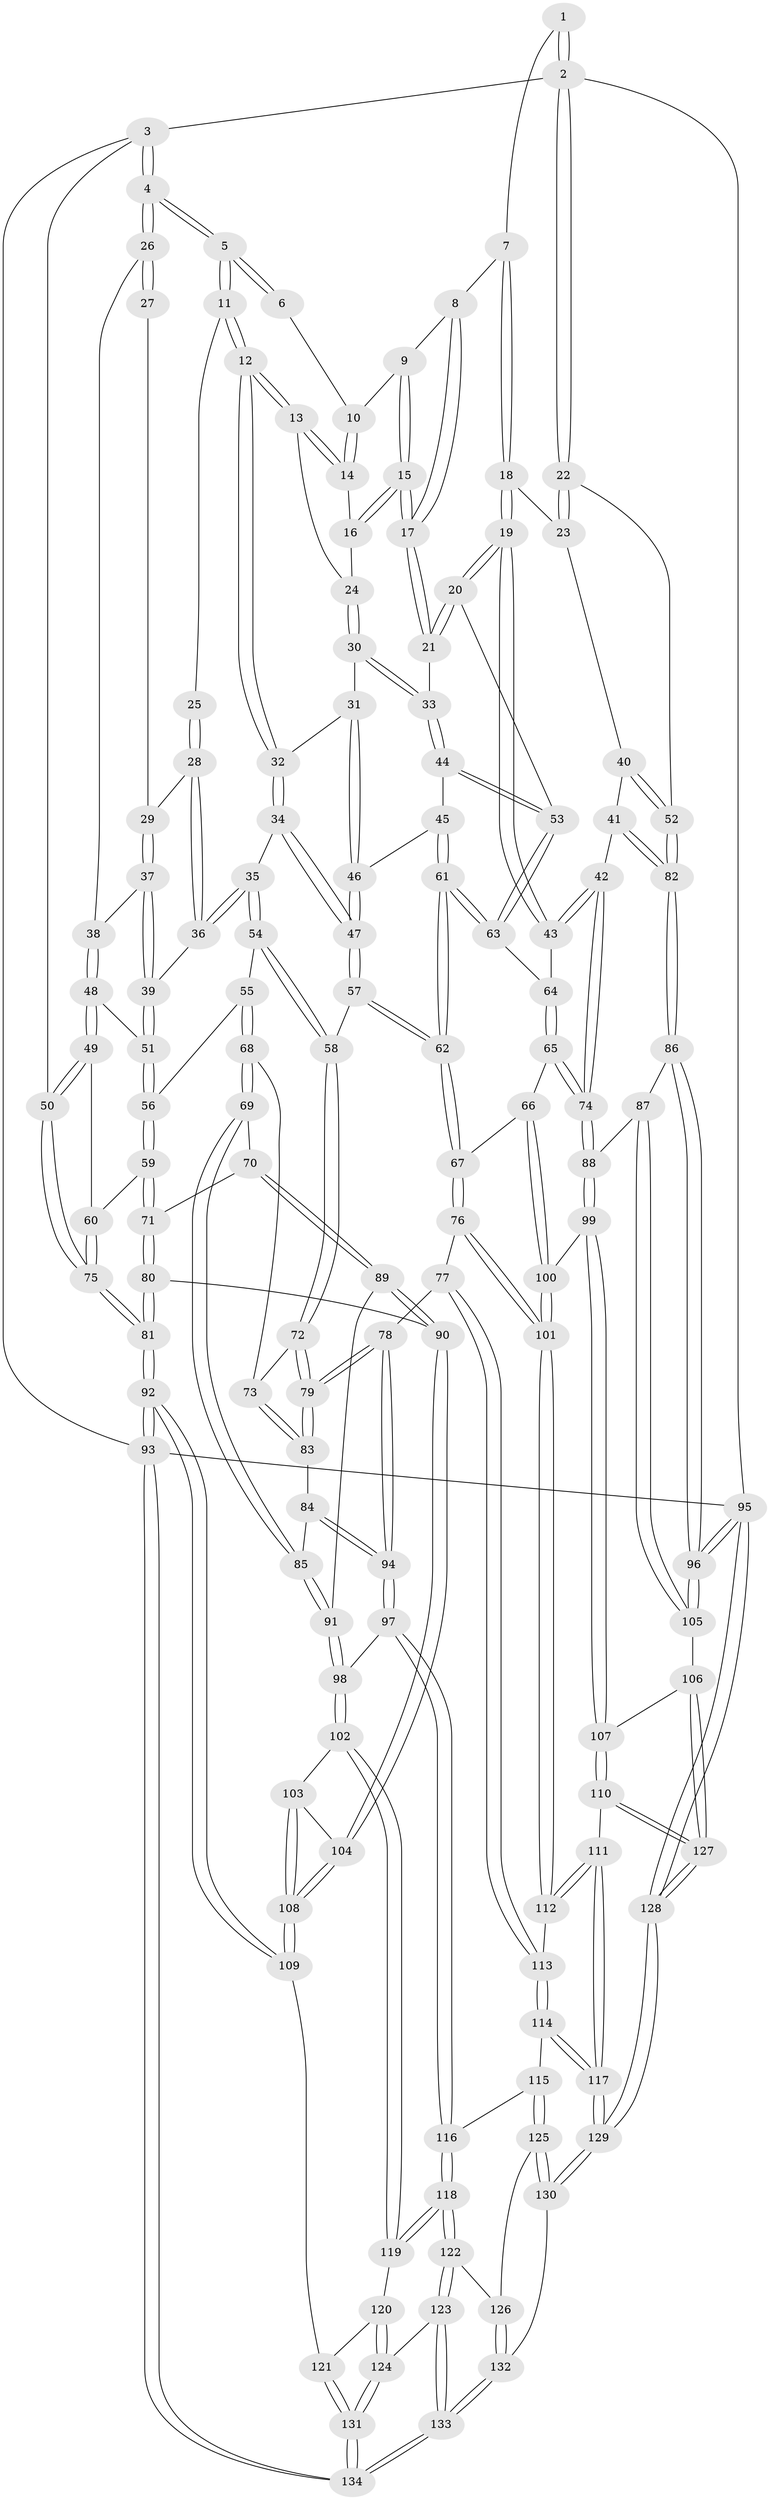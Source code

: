 // Generated by graph-tools (version 1.1) at 2025/27/03/15/25 16:27:56]
// undirected, 134 vertices, 332 edges
graph export_dot {
graph [start="1"]
  node [color=gray90,style=filled];
  1 [pos="+0.8561793093757841+0"];
  2 [pos="+1+0"];
  3 [pos="+0+0"];
  4 [pos="+0+0"];
  5 [pos="+0.1476670394055377+0"];
  6 [pos="+0.597348741839049+0"];
  7 [pos="+0.7901990823003281+0.0843739699329352"];
  8 [pos="+0.752288819074513+0.08164428113801711"];
  9 [pos="+0.5996841424247235+0.002473069523400104"];
  10 [pos="+0.5867410939421533+0"];
  11 [pos="+0.34667636120901285+0.09434076961534148"];
  12 [pos="+0.3907944415862829+0.118332829483633"];
  13 [pos="+0.4252479098667964+0.11410954833490401"];
  14 [pos="+0.4819404378434613+0.07528781993598209"];
  15 [pos="+0.6258995720430581+0.1631346261415991"];
  16 [pos="+0.5860227336965554+0.1620507306456016"];
  17 [pos="+0.6300833841578489+0.1683884958907946"];
  18 [pos="+0.8418302011202609+0.16200982822717908"];
  19 [pos="+0.7579938751379736+0.30449020558291734"];
  20 [pos="+0.7331616167101687+0.2937955325867637"];
  21 [pos="+0.6510018321897757+0.22489751886837375"];
  22 [pos="+1+0"];
  23 [pos="+0.9342839975854172+0.14210806368442122"];
  24 [pos="+0.5042632637167399+0.17588758776621585"];
  25 [pos="+0.3145787273271158+0.13149680999501223"];
  26 [pos="+0.08802886107048322+0.15574128951016947"];
  27 [pos="+0.17563703834898872+0.16017974164560506"];
  28 [pos="+0.30355306975109464+0.14920673516406865"];
  29 [pos="+0.2637217487762742+0.19335514128714554"];
  30 [pos="+0.5168369085624241+0.24974802679433747"];
  31 [pos="+0.4855180102716569+0.26436806508465216"];
  32 [pos="+0.39943537227781656+0.24079978482599074"];
  33 [pos="+0.5456013459564193+0.259627878141017"];
  34 [pos="+0.3875175845685055+0.26192212019480104"];
  35 [pos="+0.3413051295843964+0.2889846088656458"];
  36 [pos="+0.314139898567022+0.28368010359131696"];
  37 [pos="+0.24354578578038424+0.23250497982845578"];
  38 [pos="+0.11492373528661197+0.22049051720704957"];
  39 [pos="+0.2687771295704726+0.2863598870216239"];
  40 [pos="+0.9521516291087574+0.2884160261523345"];
  41 [pos="+0.8002720728020976+0.37903703068805605"];
  42 [pos="+0.7934690933296836+0.3800122787675422"];
  43 [pos="+0.7787691196138213+0.35701016017150544"];
  44 [pos="+0.5471158632409008+0.30761036385767454"];
  45 [pos="+0.5227709183934305+0.34343601184487416"];
  46 [pos="+0.48306224433747497+0.28806470988783517"];
  47 [pos="+0.44137545165379+0.35728744217223246"];
  48 [pos="+0.1146468118343506+0.2578593910350007"];
  49 [pos="+0.10424081431809187+0.304566459544781"];
  50 [pos="+0+0.2715460673091943"];
  51 [pos="+0.2529192572527705+0.30801292557234344"];
  52 [pos="+1+0.34956381542095727"];
  53 [pos="+0.6075757509619264+0.33973758543105775"];
  54 [pos="+0.34699590933981944+0.3792134518254644"];
  55 [pos="+0.23436114367813116+0.4137894218653095"];
  56 [pos="+0.22347260490945098+0.4081059676361025"];
  57 [pos="+0.4493159934693561+0.4252216428218482"];
  58 [pos="+0.4399304406846933+0.4283625862672769"];
  59 [pos="+0.12925504159675488+0.41627413598255497"];
  60 [pos="+0.11407995091527931+0.40312381783154133"];
  61 [pos="+0.5058126428702397+0.42118049895920595"];
  62 [pos="+0.4889296503464561+0.4317944535554822"];
  63 [pos="+0.5337298460041278+0.41604050110106827"];
  64 [pos="+0.586734277602897+0.42899709087656945"];
  65 [pos="+0.6471690335941497+0.5133659085234276"];
  66 [pos="+0.6035302888895911+0.5513359691851623"];
  67 [pos="+0.5501224409934207+0.5761104458697485"];
  68 [pos="+0.27652698247482277+0.4815924495908086"];
  69 [pos="+0.2678868996269265+0.5102996574918031"];
  70 [pos="+0.24208173822545884+0.5351106358997382"];
  71 [pos="+0.12551316552827627+0.45986484813172046"];
  72 [pos="+0.4092404094374119+0.46637179787317534"];
  73 [pos="+0.32361322472125914+0.489915457630158"];
  74 [pos="+0.7904019020753204+0.47003639748035975"];
  75 [pos="+0+0.4343318624300931"];
  76 [pos="+0.533551972514323+0.619485692431366"];
  77 [pos="+0.5287449991771886+0.624832797833409"];
  78 [pos="+0.4421524422000473+0.6367125254746924"];
  79 [pos="+0.4041898955734768+0.567427863857792"];
  80 [pos="+0.11167428488033361+0.575666444771238"];
  81 [pos="+0+0.5051989883961576"];
  82 [pos="+1+0.4139140404854408"];
  83 [pos="+0.34174223500929685+0.5601124353167123"];
  84 [pos="+0.3231269791643019+0.5739330653868979"];
  85 [pos="+0.2997862811591362+0.5769460016040635"];
  86 [pos="+1+0.4377576759180043"];
  87 [pos="+0.8377602856547142+0.5560331120633941"];
  88 [pos="+0.8264173283077137+0.5526968279495984"];
  89 [pos="+0.18660632526497464+0.598853505779547"];
  90 [pos="+0.12475441743188793+0.6017130655180651"];
  91 [pos="+0.2612702708267794+0.6310256251384097"];
  92 [pos="+0+0.8288613113273441"];
  93 [pos="+0+1"];
  94 [pos="+0.3833457202926239+0.6919434846135264"];
  95 [pos="+1+1"];
  96 [pos="+1+0.7511172876492468"];
  97 [pos="+0.37448434308322504+0.7033101011704519"];
  98 [pos="+0.2705888928751145+0.6449440821109523"];
  99 [pos="+0.7977135794400424+0.6005024989915858"];
  100 [pos="+0.7275286265851879+0.6423142532059571"];
  101 [pos="+0.7009718556611166+0.6686802511846556"];
  102 [pos="+0.1940823582575846+0.7671414207631319"];
  103 [pos="+0.17682932767852652+0.745976803484089"];
  104 [pos="+0.12340884602239574+0.6064520480617148"];
  105 [pos="+1+0.750826353193444"];
  106 [pos="+1+0.7799028429422811"];
  107 [pos="+0.8335312971686809+0.792719818821053"];
  108 [pos="+0+0.7460174773334712"];
  109 [pos="+0+0.7973259565420352"];
  110 [pos="+0.7897231219082604+0.8292081999442288"];
  111 [pos="+0.6955678877266109+0.781854159526787"];
  112 [pos="+0.6933317189275693+0.701040146533981"];
  113 [pos="+0.5541723295471886+0.7142364072813961"];
  114 [pos="+0.5584937577397694+0.8224424345789524"];
  115 [pos="+0.4404288448418827+0.8219064286793933"];
  116 [pos="+0.3663101975324553+0.7822398589067846"];
  117 [pos="+0.5694318313360198+0.8310793651703987"];
  118 [pos="+0.3027092050617963+0.8215945343228843"];
  119 [pos="+0.19808707355538802+0.7776289465111019"];
  120 [pos="+0.13935710733419543+0.8306818092248547"];
  121 [pos="+0.009059572284513484+0.8325251235521146"];
  122 [pos="+0.293094224179539+0.8786796400060728"];
  123 [pos="+0.2714921848625097+0.9090480249805339"];
  124 [pos="+0.15970236792729273+0.9333059152202083"];
  125 [pos="+0.4323859529922919+0.9234113233245336"];
  126 [pos="+0.35004177099888834+0.9300718091572311"];
  127 [pos="+0.7722178790015126+1"];
  128 [pos="+0.7641116008573624+1"];
  129 [pos="+0.6476832508290683+1"];
  130 [pos="+0.5347427214679039+1"];
  131 [pos="+0.13054612192972062+0.9739903404767226"];
  132 [pos="+0.4454229097082675+1"];
  133 [pos="+0.28161103960988165+1"];
  134 [pos="+0.041959340935019136+1"];
  1 -- 2;
  1 -- 2;
  1 -- 7;
  2 -- 3;
  2 -- 22;
  2 -- 22;
  2 -- 95;
  3 -- 4;
  3 -- 4;
  3 -- 50;
  3 -- 93;
  4 -- 5;
  4 -- 5;
  4 -- 26;
  4 -- 26;
  5 -- 6;
  5 -- 6;
  5 -- 11;
  5 -- 11;
  6 -- 10;
  7 -- 8;
  7 -- 18;
  7 -- 18;
  8 -- 9;
  8 -- 17;
  8 -- 17;
  9 -- 10;
  9 -- 15;
  9 -- 15;
  10 -- 14;
  10 -- 14;
  11 -- 12;
  11 -- 12;
  11 -- 25;
  12 -- 13;
  12 -- 13;
  12 -- 32;
  12 -- 32;
  13 -- 14;
  13 -- 14;
  13 -- 24;
  14 -- 16;
  15 -- 16;
  15 -- 16;
  15 -- 17;
  15 -- 17;
  16 -- 24;
  17 -- 21;
  17 -- 21;
  18 -- 19;
  18 -- 19;
  18 -- 23;
  19 -- 20;
  19 -- 20;
  19 -- 43;
  19 -- 43;
  20 -- 21;
  20 -- 21;
  20 -- 53;
  21 -- 33;
  22 -- 23;
  22 -- 23;
  22 -- 52;
  23 -- 40;
  24 -- 30;
  24 -- 30;
  25 -- 28;
  25 -- 28;
  26 -- 27;
  26 -- 27;
  26 -- 38;
  27 -- 29;
  28 -- 29;
  28 -- 36;
  28 -- 36;
  29 -- 37;
  29 -- 37;
  30 -- 31;
  30 -- 33;
  30 -- 33;
  31 -- 32;
  31 -- 46;
  31 -- 46;
  32 -- 34;
  32 -- 34;
  33 -- 44;
  33 -- 44;
  34 -- 35;
  34 -- 47;
  34 -- 47;
  35 -- 36;
  35 -- 36;
  35 -- 54;
  35 -- 54;
  36 -- 39;
  37 -- 38;
  37 -- 39;
  37 -- 39;
  38 -- 48;
  38 -- 48;
  39 -- 51;
  39 -- 51;
  40 -- 41;
  40 -- 52;
  40 -- 52;
  41 -- 42;
  41 -- 82;
  41 -- 82;
  42 -- 43;
  42 -- 43;
  42 -- 74;
  42 -- 74;
  43 -- 64;
  44 -- 45;
  44 -- 53;
  44 -- 53;
  45 -- 46;
  45 -- 61;
  45 -- 61;
  46 -- 47;
  46 -- 47;
  47 -- 57;
  47 -- 57;
  48 -- 49;
  48 -- 49;
  48 -- 51;
  49 -- 50;
  49 -- 50;
  49 -- 60;
  50 -- 75;
  50 -- 75;
  51 -- 56;
  51 -- 56;
  52 -- 82;
  52 -- 82;
  53 -- 63;
  53 -- 63;
  54 -- 55;
  54 -- 58;
  54 -- 58;
  55 -- 56;
  55 -- 68;
  55 -- 68;
  56 -- 59;
  56 -- 59;
  57 -- 58;
  57 -- 62;
  57 -- 62;
  58 -- 72;
  58 -- 72;
  59 -- 60;
  59 -- 71;
  59 -- 71;
  60 -- 75;
  60 -- 75;
  61 -- 62;
  61 -- 62;
  61 -- 63;
  61 -- 63;
  62 -- 67;
  62 -- 67;
  63 -- 64;
  64 -- 65;
  64 -- 65;
  65 -- 66;
  65 -- 74;
  65 -- 74;
  66 -- 67;
  66 -- 100;
  66 -- 100;
  67 -- 76;
  67 -- 76;
  68 -- 69;
  68 -- 69;
  68 -- 73;
  69 -- 70;
  69 -- 85;
  69 -- 85;
  70 -- 71;
  70 -- 89;
  70 -- 89;
  71 -- 80;
  71 -- 80;
  72 -- 73;
  72 -- 79;
  72 -- 79;
  73 -- 83;
  73 -- 83;
  74 -- 88;
  74 -- 88;
  75 -- 81;
  75 -- 81;
  76 -- 77;
  76 -- 101;
  76 -- 101;
  77 -- 78;
  77 -- 113;
  77 -- 113;
  78 -- 79;
  78 -- 79;
  78 -- 94;
  78 -- 94;
  79 -- 83;
  79 -- 83;
  80 -- 81;
  80 -- 81;
  80 -- 90;
  81 -- 92;
  81 -- 92;
  82 -- 86;
  82 -- 86;
  83 -- 84;
  84 -- 85;
  84 -- 94;
  84 -- 94;
  85 -- 91;
  85 -- 91;
  86 -- 87;
  86 -- 96;
  86 -- 96;
  87 -- 88;
  87 -- 105;
  87 -- 105;
  88 -- 99;
  88 -- 99;
  89 -- 90;
  89 -- 90;
  89 -- 91;
  90 -- 104;
  90 -- 104;
  91 -- 98;
  91 -- 98;
  92 -- 93;
  92 -- 93;
  92 -- 109;
  92 -- 109;
  93 -- 134;
  93 -- 134;
  93 -- 95;
  94 -- 97;
  94 -- 97;
  95 -- 96;
  95 -- 96;
  95 -- 128;
  95 -- 128;
  96 -- 105;
  96 -- 105;
  97 -- 98;
  97 -- 116;
  97 -- 116;
  98 -- 102;
  98 -- 102;
  99 -- 100;
  99 -- 107;
  99 -- 107;
  100 -- 101;
  100 -- 101;
  101 -- 112;
  101 -- 112;
  102 -- 103;
  102 -- 119;
  102 -- 119;
  103 -- 104;
  103 -- 108;
  103 -- 108;
  104 -- 108;
  104 -- 108;
  105 -- 106;
  106 -- 107;
  106 -- 127;
  106 -- 127;
  107 -- 110;
  107 -- 110;
  108 -- 109;
  108 -- 109;
  109 -- 121;
  110 -- 111;
  110 -- 127;
  110 -- 127;
  111 -- 112;
  111 -- 112;
  111 -- 117;
  111 -- 117;
  112 -- 113;
  113 -- 114;
  113 -- 114;
  114 -- 115;
  114 -- 117;
  114 -- 117;
  115 -- 116;
  115 -- 125;
  115 -- 125;
  116 -- 118;
  116 -- 118;
  117 -- 129;
  117 -- 129;
  118 -- 119;
  118 -- 119;
  118 -- 122;
  118 -- 122;
  119 -- 120;
  120 -- 121;
  120 -- 124;
  120 -- 124;
  121 -- 131;
  121 -- 131;
  122 -- 123;
  122 -- 123;
  122 -- 126;
  123 -- 124;
  123 -- 133;
  123 -- 133;
  124 -- 131;
  124 -- 131;
  125 -- 126;
  125 -- 130;
  125 -- 130;
  126 -- 132;
  126 -- 132;
  127 -- 128;
  127 -- 128;
  128 -- 129;
  128 -- 129;
  129 -- 130;
  129 -- 130;
  130 -- 132;
  131 -- 134;
  131 -- 134;
  132 -- 133;
  132 -- 133;
  133 -- 134;
  133 -- 134;
}
